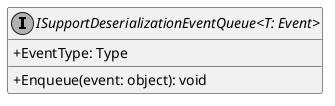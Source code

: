 @startuml
skinparam monochrome true
skinparam classAttributeIconSize 0
!startsub default
interface "ISupportDeserializationEventQueue<T: Event>" {
    + EventType: Type
    + Enqueue(event: object): void
}
!endsub
@enduml